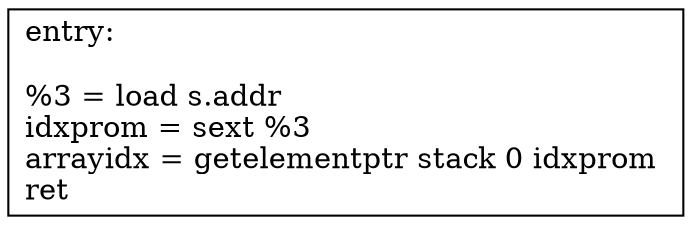 digraph "CFG for 'Makenull' function" {
	entry[shape=record,
		label="{entry:\l\l
			%3 = load s.addr \l
			idxprom = sext %3 \l
			arrayidx = getelementptr stack 0 idxprom \l
			ret \l
		}"
	];
}
